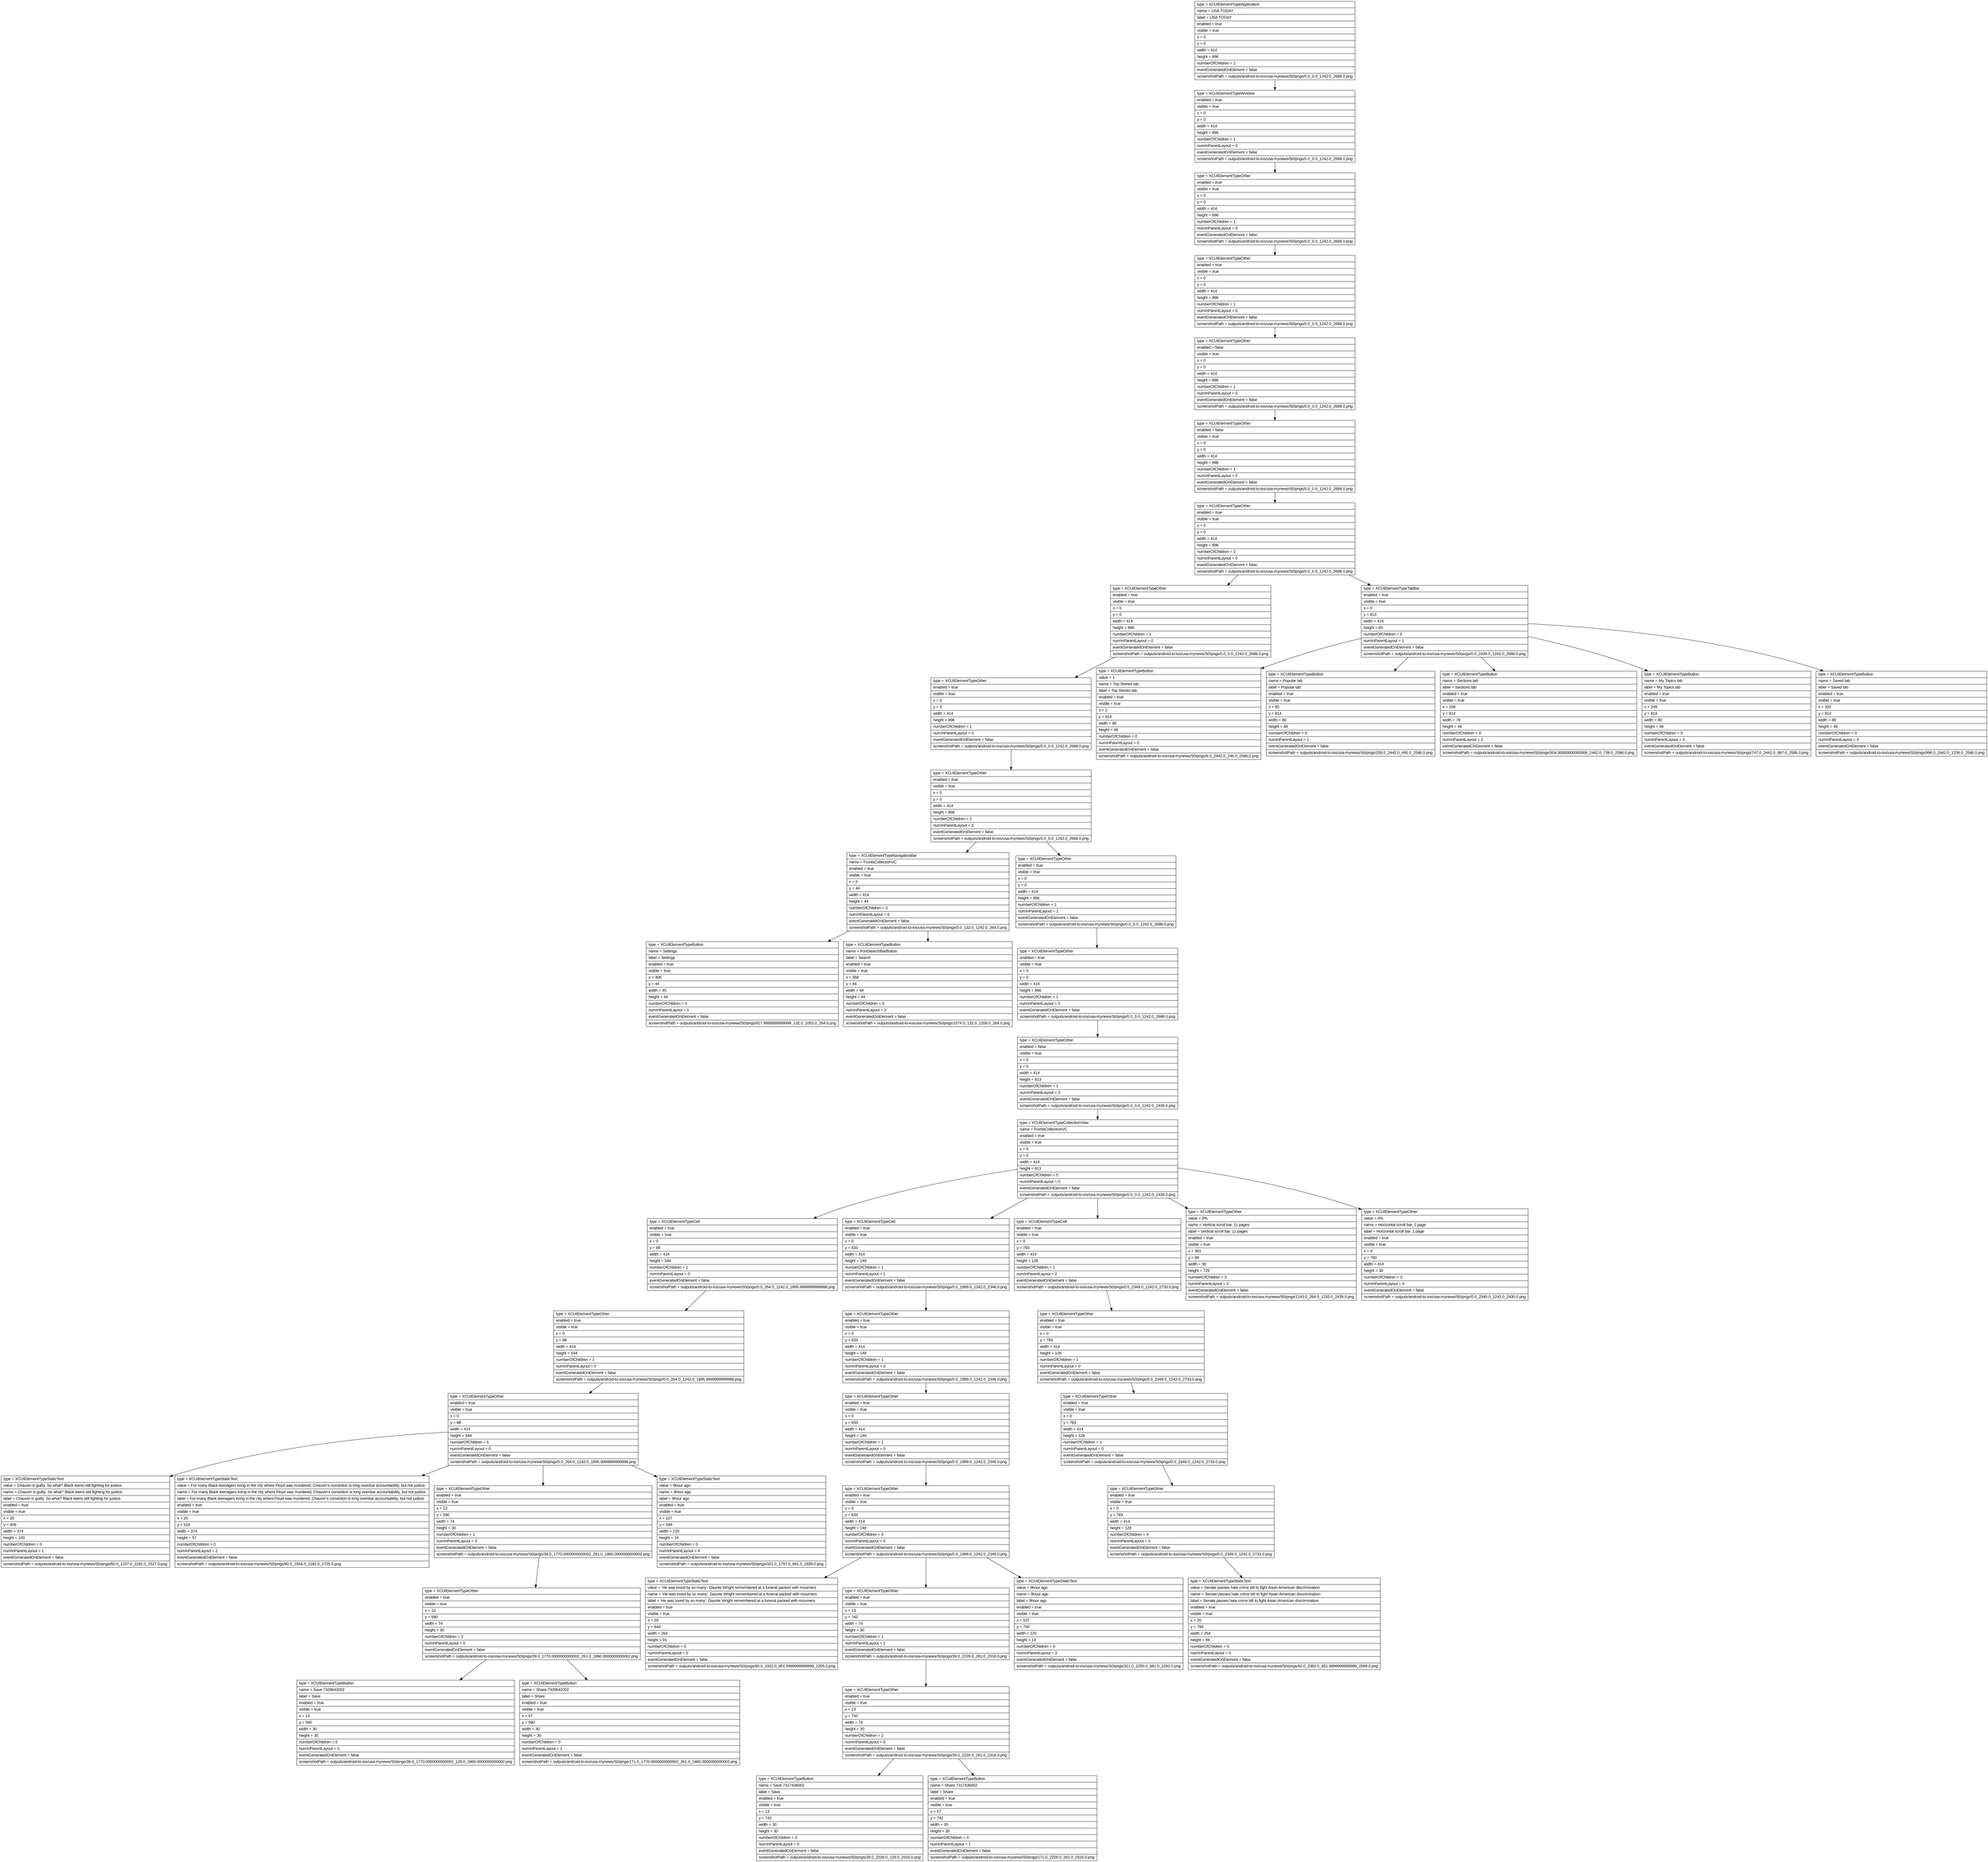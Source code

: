 digraph Layout {

	node [shape=record fontname=Arial];

	0	[label="{type = XCUIElementTypeApplication\l|name = USA TODAY\l|label = USA TODAY\l|enabled = true\l|visible = true\l|x = 0\l|y = 0\l|width = 414\l|height = 896\l|numberOfChildren = 2\l|eventGeneratedOnElement = false \l|screenshotPath = outputs/android-to-ios/usa-mynews/S0/pngs/0.0_0.0_1242.0_2688.0.png\l}"]
	1	[label="{type = XCUIElementTypeWindow\l|enabled = true\l|visible = true\l|x = 0\l|y = 0\l|width = 414\l|height = 896\l|numberOfChildren = 1\l|numInParentLayout = 0\l|eventGeneratedOnElement = false \l|screenshotPath = outputs/android-to-ios/usa-mynews/S0/pngs/0.0_0.0_1242.0_2688.0.png\l}"]
	2	[label="{type = XCUIElementTypeOther\l|enabled = true\l|visible = true\l|x = 0\l|y = 0\l|width = 414\l|height = 896\l|numberOfChildren = 1\l|numInParentLayout = 0\l|eventGeneratedOnElement = false \l|screenshotPath = outputs/android-to-ios/usa-mynews/S0/pngs/0.0_0.0_1242.0_2688.0.png\l}"]
	3	[label="{type = XCUIElementTypeOther\l|enabled = true\l|visible = true\l|x = 0\l|y = 0\l|width = 414\l|height = 896\l|numberOfChildren = 1\l|numInParentLayout = 0\l|eventGeneratedOnElement = false \l|screenshotPath = outputs/android-to-ios/usa-mynews/S0/pngs/0.0_0.0_1242.0_2688.0.png\l}"]
	4	[label="{type = XCUIElementTypeOther\l|enabled = false\l|visible = true\l|x = 0\l|y = 0\l|width = 414\l|height = 896\l|numberOfChildren = 1\l|numInParentLayout = 0\l|eventGeneratedOnElement = false \l|screenshotPath = outputs/android-to-ios/usa-mynews/S0/pngs/0.0_0.0_1242.0_2688.0.png\l}"]
	5	[label="{type = XCUIElementTypeOther\l|enabled = false\l|visible = true\l|x = 0\l|y = 0\l|width = 414\l|height = 896\l|numberOfChildren = 1\l|numInParentLayout = 0\l|eventGeneratedOnElement = false \l|screenshotPath = outputs/android-to-ios/usa-mynews/S0/pngs/0.0_0.0_1242.0_2688.0.png\l}"]
	6	[label="{type = XCUIElementTypeOther\l|enabled = true\l|visible = true\l|x = 0\l|y = 0\l|width = 414\l|height = 896\l|numberOfChildren = 2\l|numInParentLayout = 0\l|eventGeneratedOnElement = false \l|screenshotPath = outputs/android-to-ios/usa-mynews/S0/pngs/0.0_0.0_1242.0_2688.0.png\l}"]
	7	[label="{type = XCUIElementTypeOther\l|enabled = true\l|visible = true\l|x = 0\l|y = 0\l|width = 414\l|height = 896\l|numberOfChildren = 1\l|numInParentLayout = 0\l|eventGeneratedOnElement = false \l|screenshotPath = outputs/android-to-ios/usa-mynews/S0/pngs/0.0_0.0_1242.0_2688.0.png\l}"]
	8	[label="{type = XCUIElementTypeTabBar\l|enabled = true\l|visible = true\l|x = 0\l|y = 813\l|width = 414\l|height = 83\l|numberOfChildren = 5\l|numInParentLayout = 1\l|eventGeneratedOnElement = false \l|screenshotPath = outputs/android-to-ios/usa-mynews/S0/pngs/0.0_2439.0_1242.0_2688.0.png\l}"]
	9	[label="{type = XCUIElementTypeOther\l|enabled = true\l|visible = true\l|x = 0\l|y = 0\l|width = 414\l|height = 896\l|numberOfChildren = 1\l|numInParentLayout = 0\l|eventGeneratedOnElement = false \l|screenshotPath = outputs/android-to-ios/usa-mynews/S0/pngs/0.0_0.0_1242.0_2688.0.png\l}"]
	10	[label="{type = XCUIElementTypeButton\l|value = 1\l|name = Top Stories tab\l|label = Top Stories tab\l|enabled = true\l|visible = true\l|x = 2\l|y = 814\l|width = 80\l|height = 48\l|numberOfChildren = 0\l|numInParentLayout = 0\l|eventGeneratedOnElement = false \l|screenshotPath = outputs/android-to-ios/usa-mynews/S0/pngs/6.0_2442.0_246.0_2586.0.png\l}"]
	11	[label="{type = XCUIElementTypeButton\l|name = Popular tab\l|label = Popular tab\l|enabled = true\l|visible = true\l|x = 85\l|y = 814\l|width = 80\l|height = 48\l|numberOfChildren = 0\l|numInParentLayout = 1\l|eventGeneratedOnElement = false \l|screenshotPath = outputs/android-to-ios/usa-mynews/S0/pngs/255.0_2442.0_495.0_2586.0.png\l}"]
	12	[label="{type = XCUIElementTypeButton\l|name = Sections tab\l|label = Sections tab\l|enabled = true\l|visible = true\l|x = 168\l|y = 814\l|width = 78\l|height = 48\l|numberOfChildren = 0\l|numInParentLayout = 2\l|eventGeneratedOnElement = false \l|screenshotPath = outputs/android-to-ios/usa-mynews/S0/pngs/504.00000000000006_2442.0_738.0_2586.0.png\l}"]
	13	[label="{type = XCUIElementTypeButton\l|name = My Topics tab\l|label = My Topics tab\l|enabled = true\l|visible = true\l|x = 249\l|y = 814\l|width = 80\l|height = 48\l|numberOfChildren = 0\l|numInParentLayout = 3\l|eventGeneratedOnElement = false \l|screenshotPath = outputs/android-to-ios/usa-mynews/S0/pngs/747.0_2442.0_987.0_2586.0.png\l}"]
	14	[label="{type = XCUIElementTypeButton\l|name = Saved tab\l|label = Saved tab\l|enabled = true\l|visible = true\l|x = 332\l|y = 814\l|width = 80\l|height = 48\l|numberOfChildren = 0\l|numInParentLayout = 4\l|eventGeneratedOnElement = false \l|screenshotPath = outputs/android-to-ios/usa-mynews/S0/pngs/996.0_2442.0_1236.0_2586.0.png\l}"]
	15	[label="{type = XCUIElementTypeOther\l|enabled = true\l|visible = true\l|x = 0\l|y = 0\l|width = 414\l|height = 896\l|numberOfChildren = 2\l|numInParentLayout = 0\l|eventGeneratedOnElement = false \l|screenshotPath = outputs/android-to-ios/usa-mynews/S0/pngs/0.0_0.0_1242.0_2688.0.png\l}"]
	16	[label="{type = XCUIElementTypeNavigationBar\l|name = FrontsCollectionVC\l|enabled = true\l|visible = true\l|x = 0\l|y = 44\l|width = 414\l|height = 44\l|numberOfChildren = 3\l|numInParentLayout = 0\l|eventGeneratedOnElement = false \l|screenshotPath = outputs/android-to-ios/usa-mynews/S0/pngs/0.0_132.0_1242.0_264.0.png\l}"]
	17	[label="{type = XCUIElementTypeOther\l|enabled = true\l|visible = true\l|x = 0\l|y = 0\l|width = 414\l|height = 896\l|numberOfChildren = 1\l|numInParentLayout = 1\l|eventGeneratedOnElement = false \l|screenshotPath = outputs/android-to-ios/usa-mynews/S0/pngs/0.0_0.0_1242.0_2688.0.png\l}"]
	18	[label="{type = XCUIElementTypeButton\l|name = Settings\l|label = Settings\l|enabled = true\l|visible = true\l|x = 306\l|y = 44\l|width = 45\l|height = 44\l|numberOfChildren = 0\l|numInParentLayout = 1\l|eventGeneratedOnElement = false \l|screenshotPath = outputs/android-to-ios/usa-mynews/S0/pngs/917.9999999999999_132.0_1053.0_264.0.png\l}"]
	19	[label="{type = XCUIElementTypeButton\l|name = frontSearchBarButton\l|label = Search\l|enabled = true\l|visible = true\l|x = 358\l|y = 44\l|width = 44\l|height = 44\l|numberOfChildren = 0\l|numInParentLayout = 2\l|eventGeneratedOnElement = false \l|screenshotPath = outputs/android-to-ios/usa-mynews/S0/pngs/1074.0_132.0_1206.0_264.0.png\l}"]
	20	[label="{type = XCUIElementTypeOther\l|enabled = true\l|visible = true\l|x = 0\l|y = 0\l|width = 414\l|height = 896\l|numberOfChildren = 1\l|numInParentLayout = 0\l|eventGeneratedOnElement = false \l|screenshotPath = outputs/android-to-ios/usa-mynews/S0/pngs/0.0_0.0_1242.0_2688.0.png\l}"]
	21	[label="{type = XCUIElementTypeOther\l|enabled = false\l|visible = true\l|x = 0\l|y = 0\l|width = 414\l|height = 813\l|numberOfChildren = 1\l|numInParentLayout = 0\l|eventGeneratedOnElement = false \l|screenshotPath = outputs/android-to-ios/usa-mynews/S0/pngs/0.0_0.0_1242.0_2439.0.png\l}"]
	22	[label="{type = XCUIElementTypeCollectionView\l|name = FrontsCollectionVC\l|enabled = true\l|visible = true\l|x = 0\l|y = 0\l|width = 414\l|height = 813\l|numberOfChildren = 5\l|numInParentLayout = 0\l|eventGeneratedOnElement = false \l|screenshotPath = outputs/android-to-ios/usa-mynews/S0/pngs/0.0_0.0_1242.0_2439.0.png\l}"]
	23	[label="{type = XCUIElementTypeCell\l|enabled = true\l|visible = true\l|x = 0\l|y = 88\l|width = 414\l|height = 544\l|numberOfChildren = 1\l|numInParentLayout = 0\l|eventGeneratedOnElement = false \l|screenshotPath = outputs/android-to-ios/usa-mynews/S0/pngs/0.0_264.0_1242.0_1895.9999999999998.png\l}"]
	24	[label="{type = XCUIElementTypeCell\l|enabled = true\l|visible = true\l|x = 0\l|y = 633\l|width = 414\l|height = 149\l|numberOfChildren = 1\l|numInParentLayout = 1\l|eventGeneratedOnElement = false \l|screenshotPath = outputs/android-to-ios/usa-mynews/S0/pngs/0.0_1899.0_1242.0_2346.0.png\l}"]
	25	[label="{type = XCUIElementTypeCell\l|enabled = true\l|visible = true\l|x = 0\l|y = 783\l|width = 414\l|height = 128\l|numberOfChildren = 1\l|numInParentLayout = 2\l|eventGeneratedOnElement = false \l|screenshotPath = outputs/android-to-ios/usa-mynews/S0/pngs/0.0_2349.0_1242.0_2733.0.png\l}"]
	26	[label="{type = XCUIElementTypeOther\l|value = 0%\l|name = Vertical scroll bar, 11 pages\l|label = Vertical scroll bar, 11 pages\l|enabled = true\l|visible = true\l|x = 381\l|y = 88\l|width = 30\l|height = 725\l|numberOfChildren = 0\l|numInParentLayout = 3\l|eventGeneratedOnElement = false \l|screenshotPath = outputs/android-to-ios/usa-mynews/S0/pngs/1143.0_264.0_1233.0_2439.0.png\l}"]
	27	[label="{type = XCUIElementTypeOther\l|value = 0%\l|name = Horizontal scroll bar, 1 page\l|label = Horizontal scroll bar, 1 page\l|enabled = true\l|visible = true\l|x = 0\l|y = 780\l|width = 414\l|height = 30\l|numberOfChildren = 0\l|numInParentLayout = 4\l|eventGeneratedOnElement = false \l|screenshotPath = outputs/android-to-ios/usa-mynews/S0/pngs/0.0_2340.0_1242.0_2430.0.png\l}"]
	28	[label="{type = XCUIElementTypeOther\l|enabled = true\l|visible = true\l|x = 0\l|y = 88\l|width = 414\l|height = 544\l|numberOfChildren = 1\l|numInParentLayout = 0\l|eventGeneratedOnElement = false \l|screenshotPath = outputs/android-to-ios/usa-mynews/S0/pngs/0.0_264.0_1242.0_1895.9999999999998.png\l}"]
	29	[label="{type = XCUIElementTypeOther\l|enabled = true\l|visible = true\l|x = 0\l|y = 633\l|width = 414\l|height = 149\l|numberOfChildren = 1\l|numInParentLayout = 0\l|eventGeneratedOnElement = false \l|screenshotPath = outputs/android-to-ios/usa-mynews/S0/pngs/0.0_1899.0_1242.0_2346.0.png\l}"]
	30	[label="{type = XCUIElementTypeOther\l|enabled = true\l|visible = true\l|x = 0\l|y = 783\l|width = 414\l|height = 128\l|numberOfChildren = 1\l|numInParentLayout = 0\l|eventGeneratedOnElement = false \l|screenshotPath = outputs/android-to-ios/usa-mynews/S0/pngs/0.0_2349.0_1242.0_2733.0.png\l}"]
	31	[label="{type = XCUIElementTypeOther\l|enabled = true\l|visible = true\l|x = 0\l|y = 88\l|width = 414\l|height = 544\l|numberOfChildren = 5\l|numInParentLayout = 0\l|eventGeneratedOnElement = false \l|screenshotPath = outputs/android-to-ios/usa-mynews/S0/pngs/0.0_264.0_1242.0_1895.9999999999998.png\l}"]
	32	[label="{type = XCUIElementTypeOther\l|enabled = true\l|visible = true\l|x = 0\l|y = 633\l|width = 414\l|height = 149\l|numberOfChildren = 1\l|numInParentLayout = 0\l|eventGeneratedOnElement = false \l|screenshotPath = outputs/android-to-ios/usa-mynews/S0/pngs/0.0_1899.0_1242.0_2346.0.png\l}"]
	33	[label="{type = XCUIElementTypeOther\l|enabled = true\l|visible = true\l|x = 0\l|y = 783\l|width = 414\l|height = 128\l|numberOfChildren = 1\l|numInParentLayout = 0\l|eventGeneratedOnElement = false \l|screenshotPath = outputs/android-to-ios/usa-mynews/S0/pngs/0.0_2349.0_1242.0_2733.0.png\l}"]
	34	[label="{type = XCUIElementTypeStaticText\l|value = Chauvin is guilty. So what? Black teens still fighting for justice.\l|name = Chauvin is guilty. So what? Black teens still fighting for justice.\l|label = Chauvin is guilty. So what? Black teens still fighting for justice.\l|enabled = true\l|visible = true\l|x = 20\l|y = 409\l|width = 374\l|height = 100\l|numberOfChildren = 0\l|numInParentLayout = 1\l|eventGeneratedOnElement = false \l|screenshotPath = outputs/android-to-ios/usa-mynews/S0/pngs/60.0_1227.0_1182.0_1527.0.png\l}"]
	35	[label="{type = XCUIElementTypeStaticText\l|value = For many Black teenagers living in the city where Floyd was murdered, Chauvin's conviction is long overdue accountability, but not justice.\l|name = For many Black teenagers living in the city where Floyd was murdered, Chauvin's conviction is long overdue accountability, but not justice.\l|label = For many Black teenagers living in the city where Floyd was murdered, Chauvin's conviction is long overdue accountability, but not justice.\l|enabled = true\l|visible = true\l|x = 20\l|y = 518\l|width = 374\l|height = 57\l|numberOfChildren = 0\l|numInParentLayout = 2\l|eventGeneratedOnElement = false \l|screenshotPath = outputs/android-to-ios/usa-mynews/S0/pngs/60.0_1554.0_1182.0_1725.0.png\l}"]
	36	[label="{type = XCUIElementTypeOther\l|enabled = true\l|visible = true\l|x = 13\l|y = 590\l|width = 74\l|height = 30\l|numberOfChildren = 1\l|numInParentLayout = 3\l|eventGeneratedOnElement = false \l|screenshotPath = outputs/android-to-ios/usa-mynews/S0/pngs/39.0_1770.0000000000002_261.0_1860.0000000000002.png\l}"]
	37	[label="{type = XCUIElementTypeStaticText\l|value = 9hour ago\l|name = 9hour ago\l|label = 9hour ago\l|enabled = true\l|visible = true\l|x = 107\l|y = 599\l|width = 120\l|height = 14\l|numberOfChildren = 0\l|numInParentLayout = 4\l|eventGeneratedOnElement = false \l|screenshotPath = outputs/android-to-ios/usa-mynews/S0/pngs/321.0_1797.0_681.0_1839.0.png\l}"]
	38	[label="{type = XCUIElementTypeOther\l|enabled = true\l|visible = true\l|x = 0\l|y = 633\l|width = 414\l|height = 149\l|numberOfChildren = 4\l|numInParentLayout = 0\l|eventGeneratedOnElement = false \l|screenshotPath = outputs/android-to-ios/usa-mynews/S0/pngs/0.0_1899.0_1242.0_2346.0.png\l}"]
	39	[label="{type = XCUIElementTypeOther\l|enabled = true\l|visible = true\l|x = 0\l|y = 783\l|width = 414\l|height = 128\l|numberOfChildren = 4\l|numInParentLayout = 0\l|eventGeneratedOnElement = false \l|screenshotPath = outputs/android-to-ios/usa-mynews/S0/pngs/0.0_2349.0_1242.0_2733.0.png\l}"]
	40	[label="{type = XCUIElementTypeOther\l|enabled = true\l|visible = true\l|x = 13\l|y = 590\l|width = 74\l|height = 30\l|numberOfChildren = 2\l|numInParentLayout = 0\l|eventGeneratedOnElement = false \l|screenshotPath = outputs/android-to-ios/usa-mynews/S0/pngs/39.0_1770.0000000000002_261.0_1860.0000000000002.png\l}"]
	41	[label="{type = XCUIElementTypeStaticText\l|value = 'He was loved by so many': Daunte Wright remembered at a funeral packed with mourners\l|name = 'He was loved by so many': Daunte Wright remembered at a funeral packed with mourners\l|label = 'He was loved by so many': Daunte Wright remembered at a funeral packed with mourners\l|enabled = true\l|visible = true\l|x = 20\l|y = 644\l|width = 264\l|height = 91\l|numberOfChildren = 0\l|numInParentLayout = 0\l|eventGeneratedOnElement = false \l|screenshotPath = outputs/android-to-ios/usa-mynews/S0/pngs/60.0_1932.0_851.9999999999999_2205.0.png\l}"]
	42	[label="{type = XCUIElementTypeOther\l|enabled = true\l|visible = true\l|x = 13\l|y = 742\l|width = 74\l|height = 30\l|numberOfChildren = 1\l|numInParentLayout = 2\l|eventGeneratedOnElement = false \l|screenshotPath = outputs/android-to-ios/usa-mynews/S0/pngs/39.0_2226.0_261.0_2316.0.png\l}"]
	43	[label="{type = XCUIElementTypeStaticText\l|value = 9hour ago\l|name = 9hour ago\l|label = 9hour ago\l|enabled = true\l|visible = true\l|x = 107\l|y = 750\l|width = 120\l|height = 14\l|numberOfChildren = 0\l|numInParentLayout = 3\l|eventGeneratedOnElement = false \l|screenshotPath = outputs/android-to-ios/usa-mynews/S0/pngs/321.0_2250.0_681.0_2292.0.png\l}"]
	44	[label="{type = XCUIElementTypeStaticText\l|value = Senate passes hate crime bill to fight Asian American discrimination\l|name = Senate passes hate crime bill to fight Asian American discrimination\l|label = Senate passes hate crime bill to fight Asian American discrimination\l|enabled = true\l|visible = true\l|x = 20\l|y = 794\l|width = 264\l|height = 69\l|numberOfChildren = 0\l|numInParentLayout = 0\l|eventGeneratedOnElement = false \l|screenshotPath = outputs/android-to-ios/usa-mynews/S0/pngs/60.0_2382.0_851.9999999999999_2589.0.png\l}"]
	45	[label="{type = XCUIElementTypeButton\l|name = Save.7328642002\l|label = Save\l|enabled = true\l|visible = true\l|x = 13\l|y = 590\l|width = 30\l|height = 30\l|numberOfChildren = 0\l|numInParentLayout = 0\l|eventGeneratedOnElement = false \l|screenshotPath = outputs/android-to-ios/usa-mynews/S0/pngs/39.0_1770.0000000000002_129.0_1860.0000000000002.png\l}"]
	46	[label="{type = XCUIElementTypeButton\l|name = Share.7328642002\l|label = Share\l|enabled = true\l|visible = true\l|x = 57\l|y = 590\l|width = 30\l|height = 30\l|numberOfChildren = 0\l|numInParentLayout = 1\l|eventGeneratedOnElement = false \l|screenshotPath = outputs/android-to-ios/usa-mynews/S0/pngs/171.0_1770.0000000000002_261.0_1860.0000000000002.png\l}"]
	47	[label="{type = XCUIElementTypeOther\l|enabled = true\l|visible = true\l|x = 13\l|y = 742\l|width = 74\l|height = 30\l|numberOfChildren = 2\l|numInParentLayout = 0\l|eventGeneratedOnElement = false \l|screenshotPath = outputs/android-to-ios/usa-mynews/S0/pngs/39.0_2226.0_261.0_2316.0.png\l}"]
	48	[label="{type = XCUIElementTypeButton\l|name = Save.7317436002\l|label = Save\l|enabled = true\l|visible = true\l|x = 13\l|y = 742\l|width = 30\l|height = 30\l|numberOfChildren = 0\l|numInParentLayout = 0\l|eventGeneratedOnElement = false \l|screenshotPath = outputs/android-to-ios/usa-mynews/S0/pngs/39.0_2226.0_129.0_2316.0.png\l}"]
	49	[label="{type = XCUIElementTypeButton\l|name = Share.7317436002\l|label = Share\l|enabled = true\l|visible = true\l|x = 57\l|y = 742\l|width = 30\l|height = 30\l|numberOfChildren = 0\l|numInParentLayout = 1\l|eventGeneratedOnElement = false \l|screenshotPath = outputs/android-to-ios/usa-mynews/S0/pngs/171.0_2226.0_261.0_2316.0.png\l}"]


	0 -> 1
	1 -> 2
	2 -> 3
	3 -> 4
	4 -> 5
	5 -> 6
	6 -> 7
	6 -> 8
	7 -> 9
	8 -> 10
	8 -> 11
	8 -> 12
	8 -> 13
	8 -> 14
	9 -> 15
	15 -> 16
	15 -> 17
	16 -> 18
	16 -> 19
	17 -> 20
	20 -> 21
	21 -> 22
	22 -> 23
	22 -> 24
	22 -> 25
	22 -> 26
	22 -> 27
	23 -> 28
	24 -> 29
	25 -> 30
	28 -> 31
	29 -> 32
	30 -> 33
	31 -> 34
	31 -> 35
	31 -> 36
	31 -> 37
	32 -> 38
	33 -> 39
	36 -> 40
	38 -> 41
	38 -> 42
	38 -> 43
	39 -> 44
	40 -> 45
	40 -> 46
	42 -> 47
	47 -> 48
	47 -> 49


}